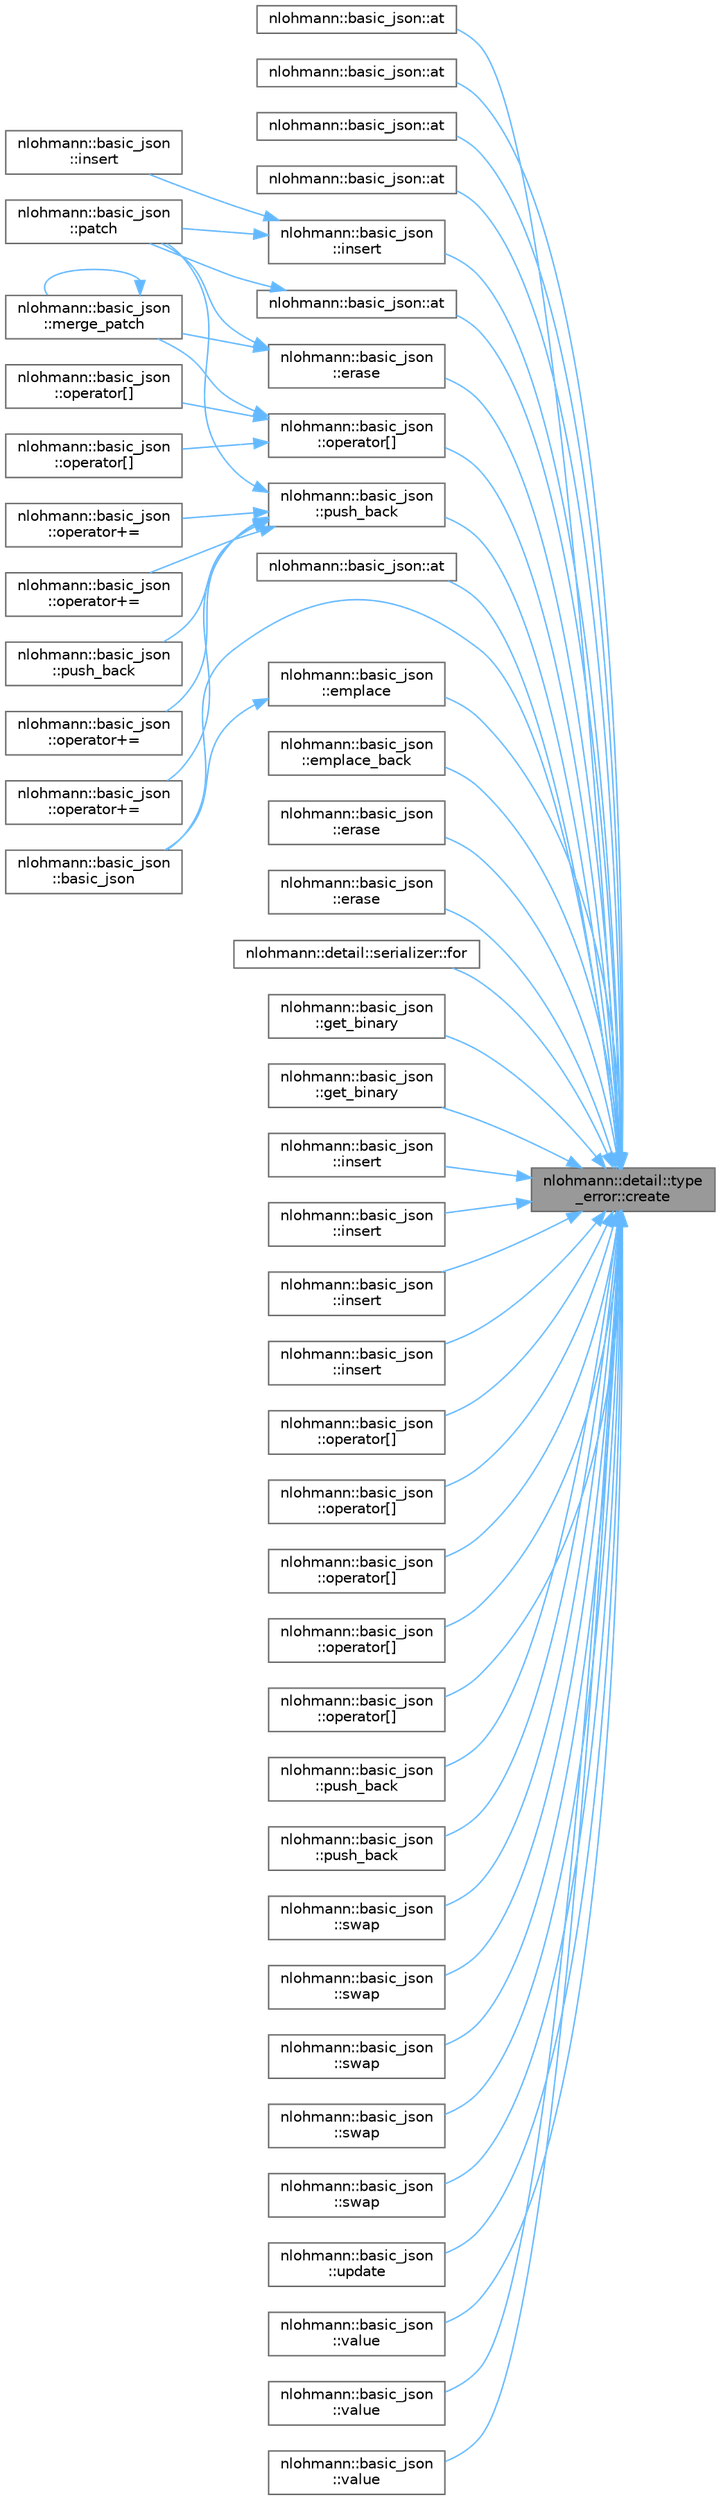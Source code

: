 digraph "nlohmann::detail::type_error::create"
{
 // LATEX_PDF_SIZE
  bgcolor="transparent";
  edge [fontname=Helvetica,fontsize=10,labelfontname=Helvetica,labelfontsize=10];
  node [fontname=Helvetica,fontsize=10,shape=box,height=0.2,width=0.4];
  rankdir="RL";
  Node1 [id="Node000001",label="nlohmann::detail::type\l_error::create",height=0.2,width=0.4,color="gray40", fillcolor="grey60", style="filled", fontcolor="black",tooltip=" "];
  Node1 -> Node2 [id="edge55_Node000001_Node000002",dir="back",color="steelblue1",style="solid",tooltip=" "];
  Node2 [id="Node000002",label="nlohmann::basic_json::at",height=0.2,width=0.4,color="grey40", fillcolor="white", style="filled",URL="$classnlohmann_1_1basic__json.html#a239e942da82f2597d0cf5ec806f5bc0d",tooltip="access specified object element with bounds checking"];
  Node1 -> Node3 [id="edge56_Node000001_Node000003",dir="back",color="steelblue1",style="solid",tooltip=" "];
  Node3 [id="Node000003",label="nlohmann::basic_json::at",height=0.2,width=0.4,color="grey40", fillcolor="white", style="filled",URL="$classnlohmann_1_1basic__json.html#a229964ee10c92ba89ae4fba786fe6b50",tooltip="access specified object element with bounds checking"];
  Node1 -> Node4 [id="edge57_Node000001_Node000004",dir="back",color="steelblue1",style="solid",tooltip=" "];
  Node4 [id="Node000004",label="nlohmann::basic_json::at",height=0.2,width=0.4,color="grey40", fillcolor="white", style="filled",URL="$classnlohmann_1_1basic__json.html#a34cae92c0d1091a52a246422b9be9a6d",tooltip="access specified object element with bounds checking"];
  Node1 -> Node5 [id="edge58_Node000001_Node000005",dir="back",color="steelblue1",style="solid",tooltip=" "];
  Node5 [id="Node000005",label="nlohmann::basic_json::at",height=0.2,width=0.4,color="grey40", fillcolor="white", style="filled",URL="$classnlohmann_1_1basic__json.html#a7f25d95cf19bd6b251ada98f4ecbe724",tooltip="access specified object element with bounds checking"];
  Node1 -> Node6 [id="edge59_Node000001_Node000006",dir="back",color="steelblue1",style="solid",tooltip=" "];
  Node6 [id="Node000006",label="nlohmann::basic_json::at",height=0.2,width=0.4,color="grey40", fillcolor="white", style="filled",URL="$classnlohmann_1_1basic__json.html#a52b18a5b7e68652c65b070900c438c6e",tooltip="access specified array element with bounds checking"];
  Node6 -> Node7 [id="edge60_Node000006_Node000007",dir="back",color="steelblue1",style="solid",tooltip=" "];
  Node7 [id="Node000007",label="nlohmann::basic_json\l::patch",height=0.2,width=0.4,color="grey40", fillcolor="white", style="filled",URL="$classnlohmann_1_1basic__json.html#adcc786998f220a5b3083ee8a37c4553e",tooltip="applies a JSON patch"];
  Node1 -> Node8 [id="edge61_Node000001_Node000008",dir="back",color="steelblue1",style="solid",tooltip=" "];
  Node8 [id="Node000008",label="nlohmann::basic_json::at",height=0.2,width=0.4,color="grey40", fillcolor="white", style="filled",URL="$classnlohmann_1_1basic__json.html#aeb18fe2b8a5dbff4ccf2848de854c3ac",tooltip="access specified array element with bounds checking"];
  Node1 -> Node9 [id="edge62_Node000001_Node000009",dir="back",color="steelblue1",style="solid",tooltip=" "];
  Node9 [id="Node000009",label="nlohmann::basic_json\l::basic_json",height=0.2,width=0.4,color="grey40", fillcolor="white", style="filled",URL="$classnlohmann_1_1basic__json.html#aeac617faf3448d6d2cb33a020be01d37",tooltip="create a container (array or object) from an initializer list"];
  Node1 -> Node10 [id="edge63_Node000001_Node000010",dir="back",color="steelblue1",style="solid",tooltip=" "];
  Node10 [id="Node000010",label="nlohmann::basic_json\l::emplace",height=0.2,width=0.4,color="grey40", fillcolor="white", style="filled",URL="$classnlohmann_1_1basic__json.html#af244c096197a233edba4c83200ae66ac",tooltip="add an object to an object if key does not exist"];
  Node10 -> Node9 [id="edge64_Node000010_Node000009",dir="back",color="steelblue1",style="solid",tooltip=" "];
  Node1 -> Node11 [id="edge65_Node000001_Node000011",dir="back",color="steelblue1",style="solid",tooltip=" "];
  Node11 [id="Node000011",label="nlohmann::basic_json\l::emplace_back",height=0.2,width=0.4,color="grey40", fillcolor="white", style="filled",URL="$classnlohmann_1_1basic__json.html#a15c0a5db4fb12d49433801bbe6436bfb",tooltip="add an object to an array"];
  Node1 -> Node12 [id="edge66_Node000001_Node000012",dir="back",color="steelblue1",style="solid",tooltip=" "];
  Node12 [id="Node000012",label="nlohmann::basic_json\l::erase",height=0.2,width=0.4,color="grey40", fillcolor="white", style="filled",URL="$classnlohmann_1_1basic__json.html#a221b943d3228488c14225e55f726cc26",tooltip="remove element from a JSON array given an index"];
  Node1 -> Node13 [id="edge67_Node000001_Node000013",dir="back",color="steelblue1",style="solid",tooltip=" "];
  Node13 [id="Node000013",label="nlohmann::basic_json\l::erase",height=0.2,width=0.4,color="grey40", fillcolor="white", style="filled",URL="$classnlohmann_1_1basic__json.html#a8ac83750e267e37d5d47591eb44cce42",tooltip="remove elements given an iterator range"];
  Node1 -> Node14 [id="edge68_Node000001_Node000014",dir="back",color="steelblue1",style="solid",tooltip=" "];
  Node14 [id="Node000014",label="nlohmann::basic_json\l::erase",height=0.2,width=0.4,color="grey40", fillcolor="white", style="filled",URL="$classnlohmann_1_1basic__json.html#a494632b69bbe1d0153d3bedad0901b8e",tooltip="remove element given an iterator"];
  Node14 -> Node15 [id="edge69_Node000014_Node000015",dir="back",color="steelblue1",style="solid",tooltip=" "];
  Node15 [id="Node000015",label="nlohmann::basic_json\l::merge_patch",height=0.2,width=0.4,color="grey40", fillcolor="white", style="filled",URL="$classnlohmann_1_1basic__json.html#a844a77cb154752d12118f10af26d54cb",tooltip="applies a JSON Merge Patch"];
  Node15 -> Node15 [id="edge70_Node000015_Node000015",dir="back",color="steelblue1",style="solid",tooltip=" "];
  Node14 -> Node7 [id="edge71_Node000014_Node000007",dir="back",color="steelblue1",style="solid",tooltip=" "];
  Node1 -> Node16 [id="edge72_Node000001_Node000016",dir="back",color="steelblue1",style="solid",tooltip=" "];
  Node16 [id="Node000016",label="nlohmann::detail::serializer::for",height=0.2,width=0.4,color="grey40", fillcolor="white", style="filled",URL="$classnlohmann_1_1detail_1_1serializer.html#ab14b8ec1f8102aa4c7e3c349f317654e",tooltip=" "];
  Node1 -> Node17 [id="edge73_Node000001_Node000017",dir="back",color="steelblue1",style="solid",tooltip=" "];
  Node17 [id="Node000017",label="nlohmann::basic_json\l::get_binary",height=0.2,width=0.4,color="grey40", fillcolor="white", style="filled",URL="$classnlohmann_1_1basic__json.html#a23c2e02101cc62e1aec1d6ddaef0e340",tooltip="get a binary value"];
  Node1 -> Node18 [id="edge74_Node000001_Node000018",dir="back",color="steelblue1",style="solid",tooltip=" "];
  Node18 [id="Node000018",label="nlohmann::basic_json\l::get_binary",height=0.2,width=0.4,color="grey40", fillcolor="white", style="filled",URL="$classnlohmann_1_1basic__json.html#a314434d513d15eb576707d4afae3dd64",tooltip="get a binary value"];
  Node1 -> Node19 [id="edge75_Node000001_Node000019",dir="back",color="steelblue1",style="solid",tooltip=" "];
  Node19 [id="Node000019",label="nlohmann::basic_json\l::insert",height=0.2,width=0.4,color="grey40", fillcolor="white", style="filled",URL="$classnlohmann_1_1basic__json.html#a0181d03c6314bedcbad2e92d3676223c",tooltip="inserts range of elements into object"];
  Node1 -> Node20 [id="edge76_Node000001_Node000020",dir="back",color="steelblue1",style="solid",tooltip=" "];
  Node20 [id="Node000020",label="nlohmann::basic_json\l::insert",height=0.2,width=0.4,color="grey40", fillcolor="white", style="filled",URL="$classnlohmann_1_1basic__json.html#aeb86e8478e20d95970a8b61ff01dce3b",tooltip="inserts element into array"];
  Node20 -> Node21 [id="edge77_Node000020_Node000021",dir="back",color="steelblue1",style="solid",tooltip=" "];
  Node21 [id="Node000021",label="nlohmann::basic_json\l::insert",height=0.2,width=0.4,color="grey40", fillcolor="white", style="filled",URL="$classnlohmann_1_1basic__json.html#a9c5b9de8a4a759861cb600b38a6c81b1",tooltip="inserts element into array"];
  Node20 -> Node7 [id="edge78_Node000020_Node000007",dir="back",color="steelblue1",style="solid",tooltip=" "];
  Node1 -> Node22 [id="edge79_Node000001_Node000022",dir="back",color="steelblue1",style="solid",tooltip=" "];
  Node22 [id="Node000022",label="nlohmann::basic_json\l::insert",height=0.2,width=0.4,color="grey40", fillcolor="white", style="filled",URL="$classnlohmann_1_1basic__json.html#a8137d5471edcd71606e42155ed9c23e2",tooltip="inserts range of elements into array"];
  Node1 -> Node23 [id="edge80_Node000001_Node000023",dir="back",color="steelblue1",style="solid",tooltip=" "];
  Node23 [id="Node000023",label="nlohmann::basic_json\l::insert",height=0.2,width=0.4,color="grey40", fillcolor="white", style="filled",URL="$classnlohmann_1_1basic__json.html#a856b8764efd21dac4205a00fec82e09a",tooltip="inserts elements from initializer list into array"];
  Node1 -> Node24 [id="edge81_Node000001_Node000024",dir="back",color="steelblue1",style="solid",tooltip=" "];
  Node24 [id="Node000024",label="nlohmann::basic_json\l::insert",height=0.2,width=0.4,color="grey40", fillcolor="white", style="filled",URL="$classnlohmann_1_1basic__json.html#a71e197e6cc78c3960011f68a75f8ef22",tooltip="inserts copies of element into array"];
  Node1 -> Node25 [id="edge82_Node000001_Node000025",dir="back",color="steelblue1",style="solid",tooltip=" "];
  Node25 [id="Node000025",label="nlohmann::basic_json\l::operator[]",height=0.2,width=0.4,color="grey40", fillcolor="white", style="filled",URL="$classnlohmann_1_1basic__json.html#acb5b489310f4e0ce2d5fb29b73fb59d3",tooltip="access specified object element"];
  Node1 -> Node26 [id="edge83_Node000001_Node000026",dir="back",color="steelblue1",style="solid",tooltip=" "];
  Node26 [id="Node000026",label="nlohmann::basic_json\l::operator[]",height=0.2,width=0.4,color="grey40", fillcolor="white", style="filled",URL="$classnlohmann_1_1basic__json.html#a5975d14500cf07bcdbacce892ebdedef",tooltip="access specified object element"];
  Node1 -> Node27 [id="edge84_Node000001_Node000027",dir="back",color="steelblue1",style="solid",tooltip=" "];
  Node27 [id="Node000027",label="nlohmann::basic_json\l::operator[]",height=0.2,width=0.4,color="grey40", fillcolor="white", style="filled",URL="$classnlohmann_1_1basic__json.html#a88d228d3e95d5300bdca64aabc4169b6",tooltip="access specified object element"];
  Node1 -> Node28 [id="edge85_Node000001_Node000028",dir="back",color="steelblue1",style="solid",tooltip=" "];
  Node28 [id="Node000028",label="nlohmann::basic_json\l::operator[]",height=0.2,width=0.4,color="grey40", fillcolor="white", style="filled",URL="$classnlohmann_1_1basic__json.html#a9ea67fc1ef0ccc42e1d5388fe0416ae5",tooltip="access specified array element"];
  Node28 -> Node15 [id="edge86_Node000028_Node000015",dir="back",color="steelblue1",style="solid",tooltip=" "];
  Node28 -> Node29 [id="edge87_Node000028_Node000029",dir="back",color="steelblue1",style="solid",tooltip=" "];
  Node29 [id="Node000029",label="nlohmann::basic_json\l::operator[]",height=0.2,width=0.4,color="grey40", fillcolor="white", style="filled",URL="$classnlohmann_1_1basic__json.html#abc94831476f7b4d3efe6f2e9036c7188",tooltip=" "];
  Node28 -> Node30 [id="edge88_Node000028_Node000030",dir="back",color="steelblue1",style="solid",tooltip=" "];
  Node30 [id="Node000030",label="nlohmann::basic_json\l::operator[]",height=0.2,width=0.4,color="grey40", fillcolor="white", style="filled",URL="$classnlohmann_1_1basic__json.html#a11bbe874496eb7b29a5549e0637de59e",tooltip=" "];
  Node1 -> Node31 [id="edge89_Node000001_Node000031",dir="back",color="steelblue1",style="solid",tooltip=" "];
  Node31 [id="Node000031",label="nlohmann::basic_json\l::operator[]",height=0.2,width=0.4,color="grey40", fillcolor="white", style="filled",URL="$classnlohmann_1_1basic__json.html#ad21d96f490fa1aa8605fba8dadcce319",tooltip="access specified array element"];
  Node1 -> Node32 [id="edge90_Node000001_Node000032",dir="back",color="steelblue1",style="solid",tooltip=" "];
  Node32 [id="Node000032",label="nlohmann::basic_json\l::operator[]",height=0.2,width=0.4,color="grey40", fillcolor="white", style="filled",URL="$classnlohmann_1_1basic__json.html#a47e4e6a77cf318f924d09d3777c760b7",tooltip="access specified object element"];
  Node1 -> Node33 [id="edge91_Node000001_Node000033",dir="back",color="steelblue1",style="solid",tooltip=" "];
  Node33 [id="Node000033",label="nlohmann::basic_json\l::push_back",height=0.2,width=0.4,color="grey40", fillcolor="white", style="filled",URL="$classnlohmann_1_1basic__json.html#ab9e0253c92736db021840105d374c4c4",tooltip="add an object to an array"];
  Node33 -> Node34 [id="edge92_Node000033_Node000034",dir="back",color="steelblue1",style="solid",tooltip=" "];
  Node34 [id="Node000034",label="nlohmann::basic_json\l::operator+=",height=0.2,width=0.4,color="grey40", fillcolor="white", style="filled",URL="$classnlohmann_1_1basic__json.html#a40226d9c84fcb9cb948ae0c27b842c57",tooltip="add an object to an array"];
  Node33 -> Node35 [id="edge93_Node000033_Node000035",dir="back",color="steelblue1",style="solid",tooltip=" "];
  Node35 [id="Node000035",label="nlohmann::basic_json\l::operator+=",height=0.2,width=0.4,color="grey40", fillcolor="white", style="filled",URL="$classnlohmann_1_1basic__json.html#af643a4baa91f484b11af0e4437183115",tooltip="add an object to an array"];
  Node33 -> Node36 [id="edge94_Node000033_Node000036",dir="back",color="steelblue1",style="solid",tooltip=" "];
  Node36 [id="Node000036",label="nlohmann::basic_json\l::operator+=",height=0.2,width=0.4,color="grey40", fillcolor="white", style="filled",URL="$classnlohmann_1_1basic__json.html#ae300819781bce2193369609457f70f30",tooltip="add an object to an object"];
  Node33 -> Node37 [id="edge95_Node000033_Node000037",dir="back",color="steelblue1",style="solid",tooltip=" "];
  Node37 [id="Node000037",label="nlohmann::basic_json\l::operator+=",height=0.2,width=0.4,color="grey40", fillcolor="white", style="filled",URL="$classnlohmann_1_1basic__json.html#ac48302a8b4f8c2a6e30c2a7bff6abc49",tooltip="add an object to an object"];
  Node33 -> Node7 [id="edge96_Node000033_Node000007",dir="back",color="steelblue1",style="solid",tooltip=" "];
  Node33 -> Node38 [id="edge97_Node000033_Node000038",dir="back",color="steelblue1",style="solid",tooltip=" "];
  Node38 [id="Node000038",label="nlohmann::basic_json\l::push_back",height=0.2,width=0.4,color="grey40", fillcolor="white", style="filled",URL="$classnlohmann_1_1basic__json.html#a4567cf75f19b1efca090f75d7a8a350a",tooltip="add an object to an object"];
  Node1 -> Node39 [id="edge98_Node000001_Node000039",dir="back",color="steelblue1",style="solid",tooltip=" "];
  Node39 [id="Node000039",label="nlohmann::basic_json\l::push_back",height=0.2,width=0.4,color="grey40", fillcolor="white", style="filled",URL="$classnlohmann_1_1basic__json.html#a3405d38087e13994a5a4556065b0be6d",tooltip="add an object to an array"];
  Node1 -> Node40 [id="edge99_Node000001_Node000040",dir="back",color="steelblue1",style="solid",tooltip=" "];
  Node40 [id="Node000040",label="nlohmann::basic_json\l::push_back",height=0.2,width=0.4,color="grey40", fillcolor="white", style="filled",URL="$classnlohmann_1_1basic__json.html#ad704839e6a5195e3b76f22e2b9aa63ee",tooltip="add an object to an object"];
  Node1 -> Node41 [id="edge100_Node000001_Node000041",dir="back",color="steelblue1",style="solid",tooltip=" "];
  Node41 [id="Node000041",label="nlohmann::basic_json\l::swap",height=0.2,width=0.4,color="grey40", fillcolor="white", style="filled",URL="$classnlohmann_1_1basic__json.html#a76126242de262f6d38cadda19e0d13e1",tooltip="exchanges the values"];
  Node1 -> Node42 [id="edge101_Node000001_Node000042",dir="back",color="steelblue1",style="solid",tooltip=" "];
  Node42 [id="Node000042",label="nlohmann::basic_json\l::swap",height=0.2,width=0.4,color="grey40", fillcolor="white", style="filled",URL="$classnlohmann_1_1basic__json.html#aa242e339ebc7583e114f2167a83f8c90",tooltip="exchanges the values"];
  Node1 -> Node43 [id="edge102_Node000001_Node000043",dir="back",color="steelblue1",style="solid",tooltip=" "];
  Node43 [id="Node000043",label="nlohmann::basic_json\l::swap",height=0.2,width=0.4,color="grey40", fillcolor="white", style="filled",URL="$classnlohmann_1_1basic__json.html#a57b86bdcfc55557dacc36969adb0417e",tooltip="exchanges the values"];
  Node1 -> Node44 [id="edge103_Node000001_Node000044",dir="back",color="steelblue1",style="solid",tooltip=" "];
  Node44 [id="Node000044",label="nlohmann::basic_json\l::swap",height=0.2,width=0.4,color="grey40", fillcolor="white", style="filled",URL="$classnlohmann_1_1basic__json.html#aac916df9561daf4eaf2372119fe91899",tooltip="exchanges the values"];
  Node1 -> Node45 [id="edge104_Node000001_Node000045",dir="back",color="steelblue1",style="solid",tooltip=" "];
  Node45 [id="Node000045",label="nlohmann::basic_json\l::swap",height=0.2,width=0.4,color="grey40", fillcolor="white", style="filled",URL="$classnlohmann_1_1basic__json.html#a749a1f5091a5e63ccfe919e0aef986af",tooltip="exchanges the values"];
  Node1 -> Node46 [id="edge105_Node000001_Node000046",dir="back",color="steelblue1",style="solid",tooltip=" "];
  Node46 [id="Node000046",label="nlohmann::basic_json\l::update",height=0.2,width=0.4,color="grey40", fillcolor="white", style="filled",URL="$classnlohmann_1_1basic__json.html#a4fd9b1d17f9636dec1a33344a09d2651",tooltip="updates a JSON object from another object, overwriting existing keys"];
  Node1 -> Node47 [id="edge106_Node000001_Node000047",dir="back",color="steelblue1",style="solid",tooltip=" "];
  Node47 [id="Node000047",label="nlohmann::basic_json\l::value",height=0.2,width=0.4,color="grey40", fillcolor="white", style="filled",URL="$classnlohmann_1_1basic__json.html#a36bd6765ccd8aeeeb4e49a766ba639df",tooltip="access specified object element via JSON Pointer with default value"];
  Node1 -> Node48 [id="edge107_Node000001_Node000048",dir="back",color="steelblue1",style="solid",tooltip=" "];
  Node48 [id="Node000048",label="nlohmann::basic_json\l::value",height=0.2,width=0.4,color="grey40", fillcolor="white", style="filled",URL="$classnlohmann_1_1basic__json.html#ae7e99d4a3aab802d015f033b126ebef3",tooltip="access specified object element with default value"];
  Node1 -> Node49 [id="edge108_Node000001_Node000049",dir="back",color="steelblue1",style="solid",tooltip=" "];
  Node49 [id="Node000049",label="nlohmann::basic_json\l::value",height=0.2,width=0.4,color="grey40", fillcolor="white", style="filled",URL="$classnlohmann_1_1basic__json.html#a488639de15cb296b94f86fc8e8de752d",tooltip="access specified object element with default value"];
}
